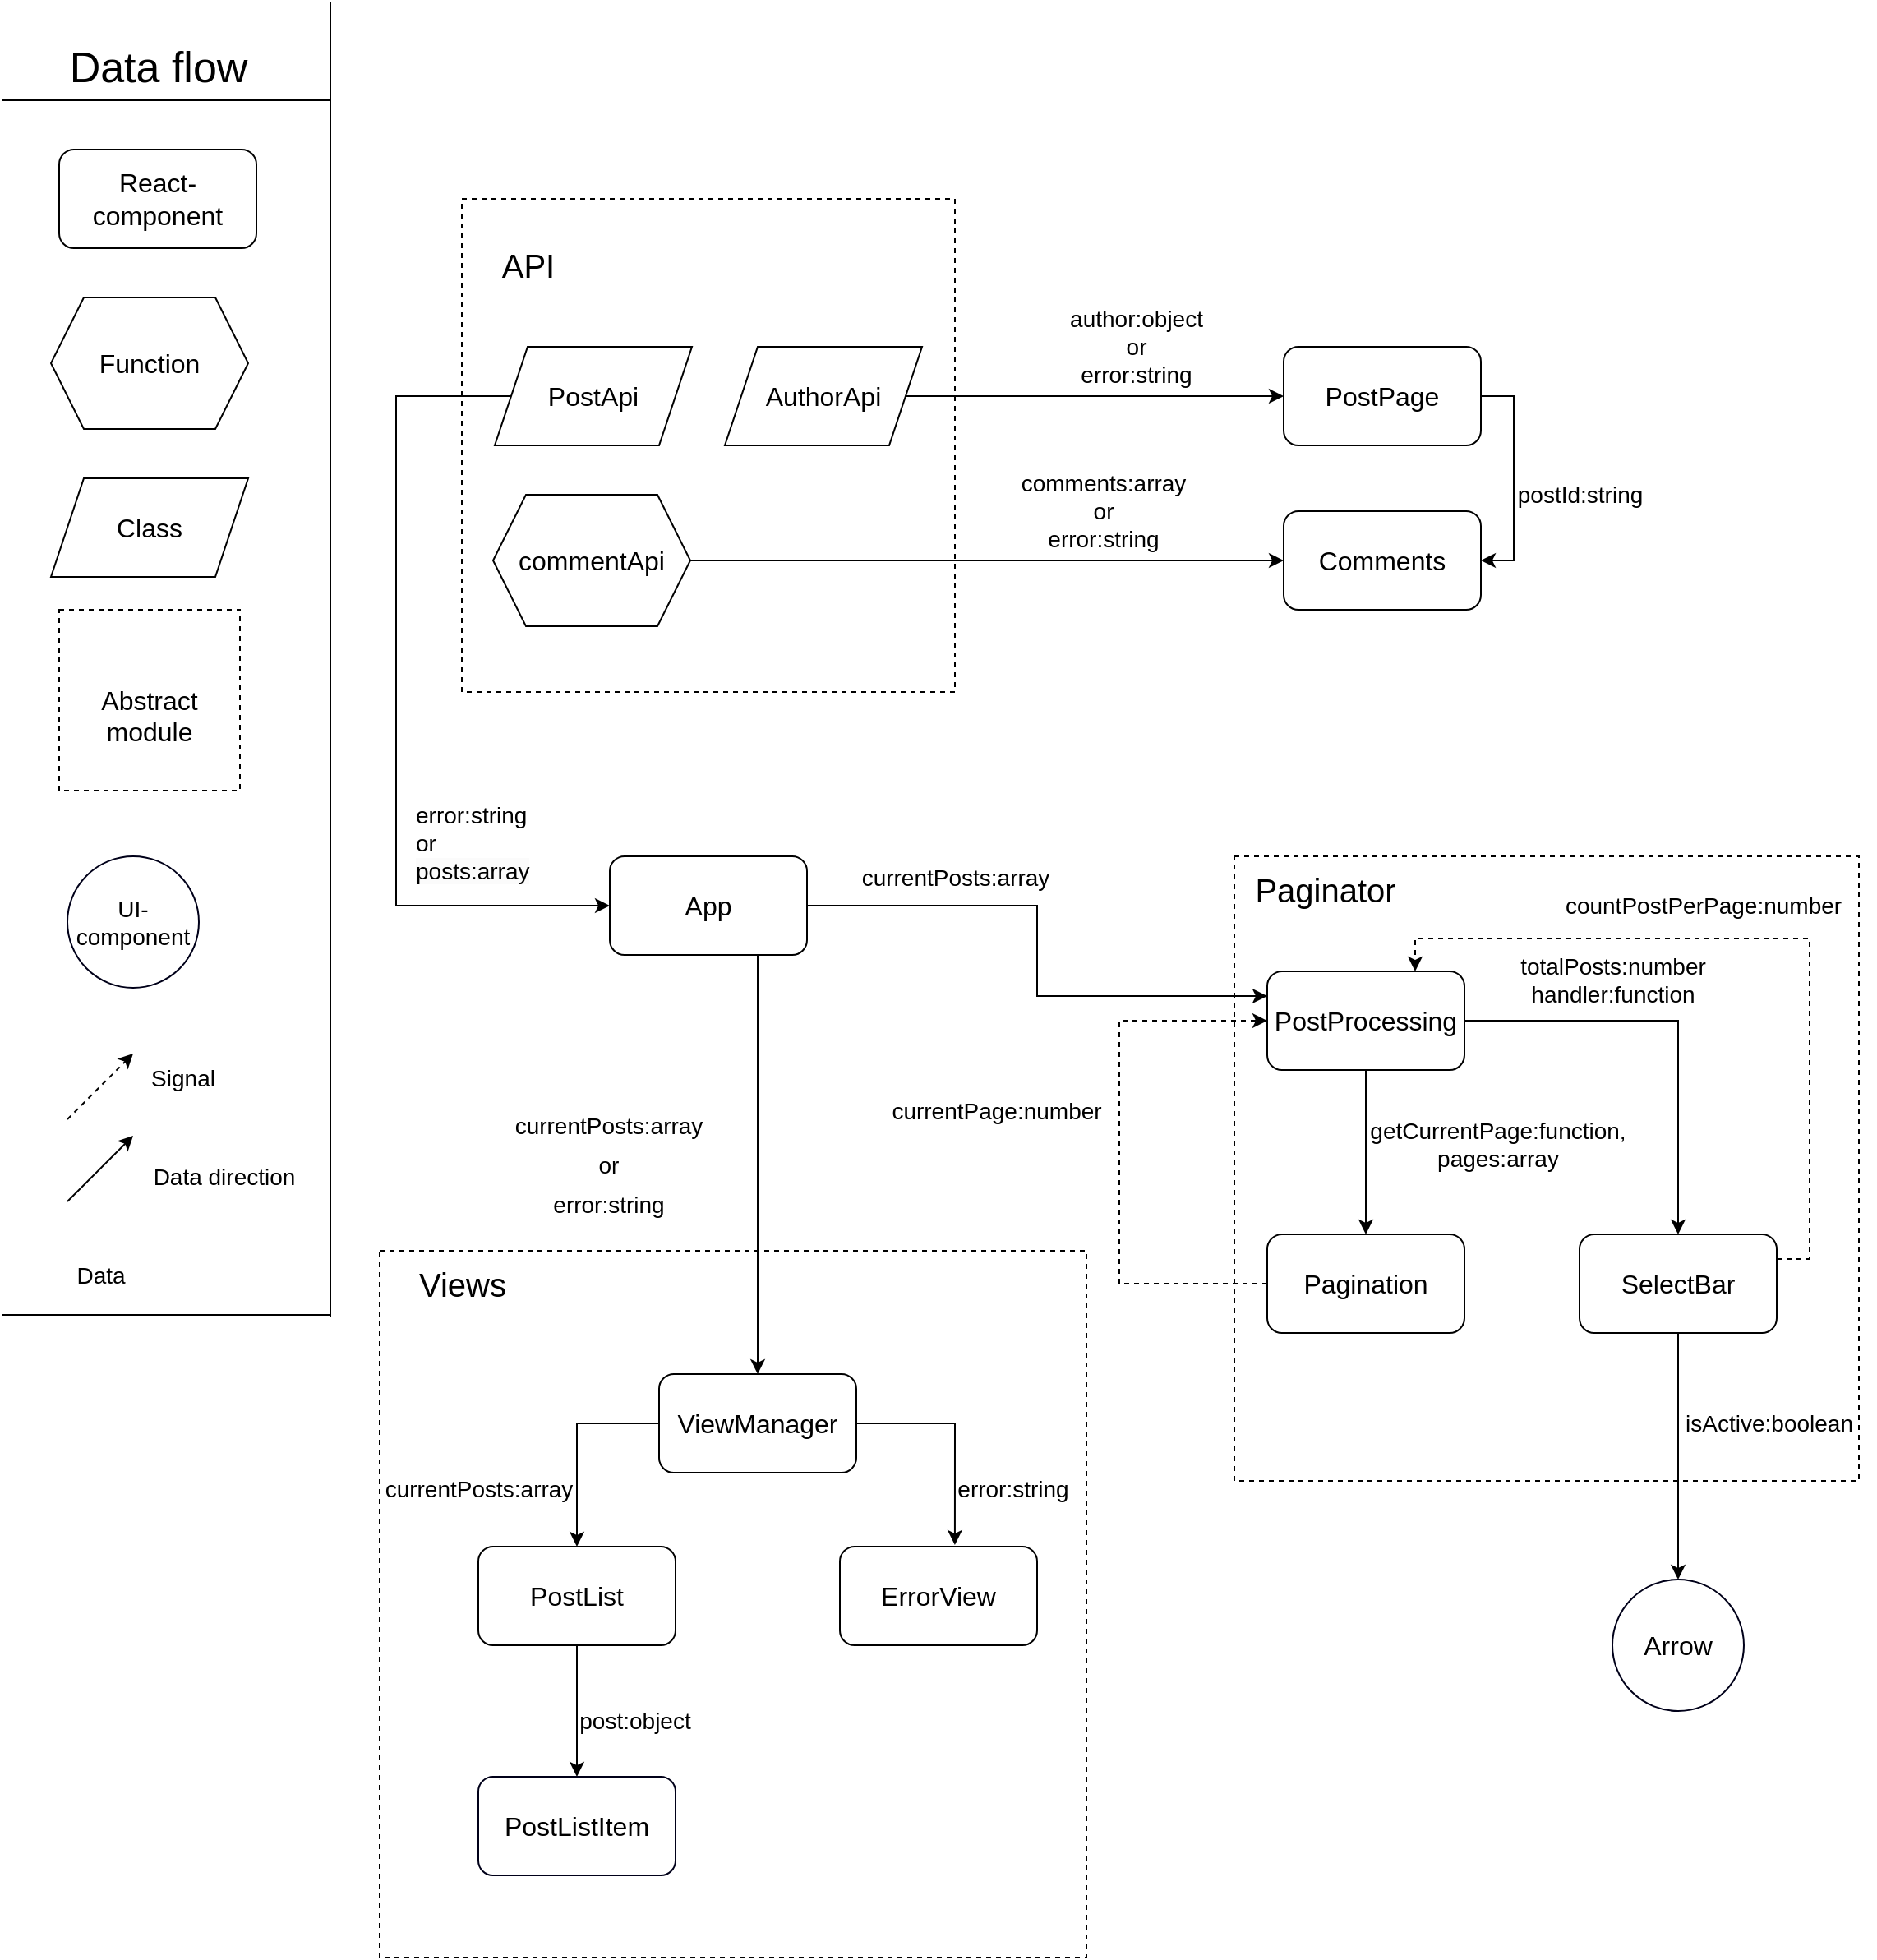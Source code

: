 <mxfile version="20.8.11" type="device"><diagram name="Страница 1" id="ssSVBcfRMjmNbxxcq0-j"><mxGraphModel dx="1837" dy="779" grid="1" gridSize="10" guides="1" tooltips="1" connect="1" arrows="1" fold="1" page="1" pageScale="1" pageWidth="1200" pageHeight="1600" math="0" shadow="0"><root><mxCell id="0"/><mxCell id="1" parent="0"/><mxCell id="pXSsvA9wM4yzg5cx5Nfn-78" style="edgeStyle=orthogonalEdgeStyle;rounded=0;orthogonalLoop=1;jettySize=auto;html=1;exitX=1;exitY=0.5;exitDx=0;exitDy=0;entryX=1;entryY=0.5;entryDx=0;entryDy=0;fontSize=14;" edge="1" parent="1" source="pXSsvA9wM4yzg5cx5Nfn-72" target="pXSsvA9wM4yzg5cx5Nfn-77"><mxGeometry relative="1" as="geometry"/></mxCell><mxCell id="pXSsvA9wM4yzg5cx5Nfn-72" value="&lt;font style=&quot;font-size: 16px;&quot;&gt;PostPage&lt;/font&gt;" style="rounded=1;whiteSpace=wrap;html=1;" vertex="1" parent="1"><mxGeometry x="780" y="210" width="120" height="60" as="geometry"/></mxCell><mxCell id="pXSsvA9wM4yzg5cx5Nfn-56" value="&lt;br&gt;&lt;br&gt;" style="whiteSpace=wrap;html=1;aspect=fixed;fontSize=16;align=left;dashed=1;" vertex="1" parent="1"><mxGeometry x="230" y="760" width="430" height="430" as="geometry"/></mxCell><mxCell id="pXSsvA9wM4yzg5cx5Nfn-19" value="&lt;br&gt;&lt;br&gt;" style="whiteSpace=wrap;html=1;aspect=fixed;fontSize=16;align=left;dashed=1;" vertex="1" parent="1"><mxGeometry x="750" y="520" width="380" height="380" as="geometry"/></mxCell><mxCell id="pXSsvA9wM4yzg5cx5Nfn-9" value="" style="whiteSpace=wrap;html=1;aspect=fixed;fontSize=16;align=left;dashed=1;" vertex="1" parent="1"><mxGeometry x="280" y="120" width="300" height="300" as="geometry"/></mxCell><mxCell id="pXSsvA9wM4yzg5cx5Nfn-1" value="&lt;font style=&quot;font-size: 16px;&quot;&gt;React-component&lt;/font&gt;" style="rounded=1;whiteSpace=wrap;html=1;" vertex="1" parent="1"><mxGeometry x="35" y="90" width="120" height="60" as="geometry"/></mxCell><mxCell id="pXSsvA9wM4yzg5cx5Nfn-2" value="&lt;font style=&quot;font-size: 26px;&quot;&gt;Data flow&lt;/font&gt;" style="text;html=1;align=center;verticalAlign=middle;resizable=0;points=[];autosize=1;strokeColor=none;fillColor=none;" vertex="1" parent="1"><mxGeometry x="30" y="20" width="130" height="40" as="geometry"/></mxCell><mxCell id="pXSsvA9wM4yzg5cx5Nfn-3" value="Class" style="shape=parallelogram;perimeter=parallelogramPerimeter;whiteSpace=wrap;html=1;fixedSize=1;fontSize=16;" vertex="1" parent="1"><mxGeometry x="30" y="290" width="120" height="60" as="geometry"/></mxCell><mxCell id="pXSsvA9wM4yzg5cx5Nfn-4" value="Function" style="shape=hexagon;perimeter=hexagonPerimeter2;whiteSpace=wrap;html=1;fixedSize=1;fontSize=16;" vertex="1" parent="1"><mxGeometry x="30" y="180" width="120" height="80" as="geometry"/></mxCell><mxCell id="pXSsvA9wM4yzg5cx5Nfn-14" style="edgeStyle=orthogonalEdgeStyle;rounded=0;orthogonalLoop=1;jettySize=auto;html=1;exitX=0;exitY=0.5;exitDx=0;exitDy=0;entryX=0;entryY=0.5;entryDx=0;entryDy=0;fontSize=20;" edge="1" parent="1" source="pXSsvA9wM4yzg5cx5Nfn-5" target="pXSsvA9wM4yzg5cx5Nfn-13"><mxGeometry relative="1" as="geometry"><Array as="points"><mxPoint x="240" y="240"/><mxPoint x="240" y="550"/></Array></mxGeometry></mxCell><mxCell id="pXSsvA9wM4yzg5cx5Nfn-5" value="PostApi" style="shape=parallelogram;perimeter=parallelogramPerimeter;whiteSpace=wrap;html=1;fixedSize=1;fontSize=16;" vertex="1" parent="1"><mxGeometry x="300" y="210" width="120" height="60" as="geometry"/></mxCell><mxCell id="pXSsvA9wM4yzg5cx5Nfn-6" value="&lt;br&gt;&lt;div style=&quot;&quot;&gt;&lt;span style=&quot;background-color: initial;&quot;&gt;Abstract module&lt;/span&gt;&lt;/div&gt;" style="whiteSpace=wrap;html=1;aspect=fixed;fontSize=16;dashed=1;" vertex="1" parent="1"><mxGeometry x="35" y="370" width="110" height="110" as="geometry"/></mxCell><mxCell id="pXSsvA9wM4yzg5cx5Nfn-10" value="API" style="text;html=1;align=center;verticalAlign=middle;resizable=0;points=[];autosize=1;strokeColor=none;fillColor=none;fontSize=20;" vertex="1" parent="1"><mxGeometry x="290" y="140" width="60" height="40" as="geometry"/></mxCell><mxCell id="pXSsvA9wM4yzg5cx5Nfn-73" style="edgeStyle=orthogonalEdgeStyle;rounded=0;orthogonalLoop=1;jettySize=auto;html=1;exitX=1;exitY=0.5;exitDx=0;exitDy=0;fontSize=14;" edge="1" parent="1" source="pXSsvA9wM4yzg5cx5Nfn-11"><mxGeometry relative="1" as="geometry"><mxPoint x="780" y="240" as="targetPoint"/></mxGeometry></mxCell><mxCell id="pXSsvA9wM4yzg5cx5Nfn-11" value="AuthorApi" style="shape=parallelogram;perimeter=parallelogramPerimeter;whiteSpace=wrap;html=1;fixedSize=1;fontSize=16;" vertex="1" parent="1"><mxGeometry x="440" y="210" width="120" height="60" as="geometry"/></mxCell><mxCell id="pXSsvA9wM4yzg5cx5Nfn-75" style="edgeStyle=orthogonalEdgeStyle;rounded=0;orthogonalLoop=1;jettySize=auto;html=1;exitX=1;exitY=0.5;exitDx=0;exitDy=0;fontSize=14;" edge="1" parent="1" source="pXSsvA9wM4yzg5cx5Nfn-12"><mxGeometry relative="1" as="geometry"><mxPoint x="780" y="340" as="targetPoint"/></mxGeometry></mxCell><mxCell id="pXSsvA9wM4yzg5cx5Nfn-12" value="commentApi" style="shape=hexagon;perimeter=hexagonPerimeter2;whiteSpace=wrap;html=1;fixedSize=1;fontSize=16;" vertex="1" parent="1"><mxGeometry x="299" y="300" width="120" height="80" as="geometry"/></mxCell><mxCell id="pXSsvA9wM4yzg5cx5Nfn-24" style="edgeStyle=orthogonalEdgeStyle;rounded=0;orthogonalLoop=1;jettySize=auto;html=1;exitX=1;exitY=0.5;exitDx=0;exitDy=0;entryX=0;entryY=0.25;entryDx=0;entryDy=0;fontSize=20;" edge="1" parent="1" source="pXSsvA9wM4yzg5cx5Nfn-13" target="pXSsvA9wM4yzg5cx5Nfn-23"><mxGeometry relative="1" as="geometry"/></mxCell><mxCell id="pXSsvA9wM4yzg5cx5Nfn-60" style="edgeStyle=orthogonalEdgeStyle;rounded=0;orthogonalLoop=1;jettySize=auto;html=1;exitX=0.5;exitY=1;exitDx=0;exitDy=0;fontSize=20;" edge="1" parent="1" source="pXSsvA9wM4yzg5cx5Nfn-13" target="pXSsvA9wM4yzg5cx5Nfn-58"><mxGeometry relative="1" as="geometry"><Array as="points"><mxPoint x="460" y="580"/></Array></mxGeometry></mxCell><mxCell id="pXSsvA9wM4yzg5cx5Nfn-13" value="&lt;font style=&quot;font-size: 16px;&quot;&gt;App&lt;/font&gt;" style="rounded=1;whiteSpace=wrap;html=1;" vertex="1" parent="1"><mxGeometry x="370" y="520" width="120" height="60" as="geometry"/></mxCell><mxCell id="pXSsvA9wM4yzg5cx5Nfn-20" value="&lt;font style=&quot;font-size: 20px;&quot;&gt;Paginator&lt;/font&gt;" style="text;html=1;align=center;verticalAlign=middle;resizable=0;points=[];autosize=1;strokeColor=none;fillColor=none;fontSize=14;" vertex="1" parent="1"><mxGeometry x="750" y="520" width="110" height="40" as="geometry"/></mxCell><mxCell id="pXSsvA9wM4yzg5cx5Nfn-27" style="edgeStyle=orthogonalEdgeStyle;rounded=0;orthogonalLoop=1;jettySize=auto;html=1;exitX=0.5;exitY=1;exitDx=0;exitDy=0;fontSize=20;" edge="1" parent="1" source="pXSsvA9wM4yzg5cx5Nfn-23" target="pXSsvA9wM4yzg5cx5Nfn-25"><mxGeometry relative="1" as="geometry"/></mxCell><mxCell id="pXSsvA9wM4yzg5cx5Nfn-36" style="edgeStyle=orthogonalEdgeStyle;rounded=0;orthogonalLoop=1;jettySize=auto;html=1;exitX=1;exitY=0.5;exitDx=0;exitDy=0;fontSize=14;" edge="1" parent="1" source="pXSsvA9wM4yzg5cx5Nfn-23" target="pXSsvA9wM4yzg5cx5Nfn-35"><mxGeometry relative="1" as="geometry"/></mxCell><mxCell id="pXSsvA9wM4yzg5cx5Nfn-23" value="&lt;font style=&quot;font-size: 16px;&quot;&gt;PostProcessing&lt;/font&gt;" style="rounded=1;whiteSpace=wrap;html=1;" vertex="1" parent="1"><mxGeometry x="770" y="590" width="120" height="60" as="geometry"/></mxCell><mxCell id="pXSsvA9wM4yzg5cx5Nfn-39" style="edgeStyle=orthogonalEdgeStyle;rounded=0;orthogonalLoop=1;jettySize=auto;html=1;exitX=0;exitY=0.5;exitDx=0;exitDy=0;entryX=0;entryY=0.5;entryDx=0;entryDy=0;fontSize=14;dashed=1;" edge="1" parent="1" source="pXSsvA9wM4yzg5cx5Nfn-25" target="pXSsvA9wM4yzg5cx5Nfn-23"><mxGeometry relative="1" as="geometry"><Array as="points"><mxPoint x="680" y="780"/><mxPoint x="680" y="620"/></Array></mxGeometry></mxCell><mxCell id="pXSsvA9wM4yzg5cx5Nfn-25" value="&lt;font style=&quot;font-size: 16px;&quot;&gt;Pagination&lt;/font&gt;" style="rounded=1;whiteSpace=wrap;html=1;" vertex="1" parent="1"><mxGeometry x="770" y="750" width="120" height="60" as="geometry"/></mxCell><mxCell id="pXSsvA9wM4yzg5cx5Nfn-29" value="&lt;font style=&quot;font-size: 14px;&quot;&gt;currentPosts:array&lt;/font&gt;" style="text;html=1;align=center;verticalAlign=middle;resizable=0;points=[];autosize=1;strokeColor=none;fillColor=none;fontSize=20;" vertex="1" parent="1"><mxGeometry x="510" y="510" width="140" height="40" as="geometry"/></mxCell><mxCell id="pXSsvA9wM4yzg5cx5Nfn-30" value="&lt;span style=&quot;border-color: var(--border-color); color: rgb(0, 0, 0); font-family: Helvetica; font-style: normal; font-variant-ligatures: normal; font-variant-caps: normal; font-weight: 400; letter-spacing: normal; orphans: 2; text-align: center; text-indent: 0px; text-transform: none; widows: 2; word-spacing: 0px; -webkit-text-stroke-width: 0px; background-color: initial; text-decoration-thickness: initial; text-decoration-style: initial; text-decoration-color: initial; font-size: 14px;&quot;&gt;error:string&lt;/span&gt;&lt;br style=&quot;border-color: var(--border-color); color: rgb(0, 0, 0); font-family: Helvetica; font-size: 20px; font-style: normal; font-variant-ligatures: normal; font-variant-caps: normal; font-weight: 400; letter-spacing: normal; orphans: 2; text-align: center; text-indent: 0px; text-transform: none; widows: 2; word-spacing: 0px; -webkit-text-stroke-width: 0px; background-color: rgb(251, 251, 251); text-decoration-thickness: initial; text-decoration-style: initial; text-decoration-color: initial;&quot;&gt;&lt;blockquote style=&quot;border: none; color: rgb(0, 0, 0); font-family: Helvetica; font-size: 20px; font-style: normal; font-variant-ligatures: normal; font-variant-caps: normal; font-weight: 400; letter-spacing: normal; orphans: 2; text-align: center; text-indent: 0px; text-transform: none; widows: 2; word-spacing: 0px; -webkit-text-stroke-width: 0px; background-color: rgb(251, 251, 251); text-decoration-thickness: initial; text-decoration-style: initial; text-decoration-color: initial; margin: 0px 0px 0px 40px; padding: 0px;&quot;&gt;&lt;/blockquote&gt;&lt;span style=&quot;border-color: var(--border-color); color: rgb(0, 0, 0); font-family: Helvetica; font-style: normal; font-variant-ligatures: normal; font-variant-caps: normal; font-weight: 400; letter-spacing: normal; orphans: 2; text-align: center; text-indent: 0px; text-transform: none; widows: 2; word-spacing: 0px; -webkit-text-stroke-width: 0px; background-color: initial; text-decoration-thickness: initial; text-decoration-style: initial; text-decoration-color: initial; font-size: 14px;&quot;&gt;or&lt;/span&gt;&lt;br style=&quot;border-color: var(--border-color); color: rgb(0, 0, 0); font-family: Helvetica; font-size: 20px; font-style: normal; font-variant-ligatures: normal; font-variant-caps: normal; font-weight: 400; letter-spacing: normal; orphans: 2; text-align: center; text-indent: 0px; text-transform: none; widows: 2; word-spacing: 0px; -webkit-text-stroke-width: 0px; background-color: rgb(251, 251, 251); text-decoration-thickness: initial; text-decoration-style: initial; text-decoration-color: initial;&quot;&gt;&lt;font style=&quot;border-color: var(--border-color); color: rgb(0, 0, 0); font-family: Helvetica; font-style: normal; font-variant-ligatures: normal; font-variant-caps: normal; font-weight: 400; letter-spacing: normal; orphans: 2; text-align: center; text-indent: 0px; text-transform: none; widows: 2; word-spacing: 0px; -webkit-text-stroke-width: 0px; background-color: rgb(251, 251, 251); text-decoration-thickness: initial; text-decoration-style: initial; text-decoration-color: initial; font-size: 14px;&quot;&gt;posts:array&lt;/font&gt;" style="text;whiteSpace=wrap;html=1;fontSize=14;" vertex="1" parent="1"><mxGeometry x="250" y="480" width="100" height="70" as="geometry"/></mxCell><mxCell id="pXSsvA9wM4yzg5cx5Nfn-32" value="Data" style="text;html=1;align=center;verticalAlign=middle;resizable=0;points=[];autosize=1;strokeColor=none;fillColor=none;fontSize=14;" vertex="1" parent="1"><mxGeometry x="35" y="760" width="50" height="30" as="geometry"/></mxCell><mxCell id="pXSsvA9wM4yzg5cx5Nfn-34" value="&lt;font style=&quot;font-size: 14px;&quot;&gt;getCurrentPage:function,&lt;br style=&quot;border-color: var(--border-color);&quot;&gt;pages:array&lt;/font&gt;" style="text;html=1;align=center;verticalAlign=middle;resizable=0;points=[];autosize=1;strokeColor=none;fillColor=none;fontSize=14;" vertex="1" parent="1"><mxGeometry x="820" y="670" width="180" height="50" as="geometry"/></mxCell><mxCell id="pXSsvA9wM4yzg5cx5Nfn-50" style="edgeStyle=orthogonalEdgeStyle;rounded=0;orthogonalLoop=1;jettySize=auto;html=1;exitX=1;exitY=0.25;exitDx=0;exitDy=0;entryX=0.75;entryY=0;entryDx=0;entryDy=0;fontSize=14;dashed=1;" edge="1" parent="1" source="pXSsvA9wM4yzg5cx5Nfn-35" target="pXSsvA9wM4yzg5cx5Nfn-23"><mxGeometry relative="1" as="geometry"/></mxCell><mxCell id="pXSsvA9wM4yzg5cx5Nfn-54" style="edgeStyle=orthogonalEdgeStyle;rounded=0;orthogonalLoop=1;jettySize=auto;html=1;exitX=0.5;exitY=1;exitDx=0;exitDy=0;entryX=0.5;entryY=0;entryDx=0;entryDy=0;fontSize=14;" edge="1" parent="1" source="pXSsvA9wM4yzg5cx5Nfn-35" target="pXSsvA9wM4yzg5cx5Nfn-53"><mxGeometry relative="1" as="geometry"/></mxCell><mxCell id="pXSsvA9wM4yzg5cx5Nfn-35" value="&lt;font style=&quot;font-size: 16px;&quot;&gt;SelectBar&lt;/font&gt;" style="rounded=1;whiteSpace=wrap;html=1;" vertex="1" parent="1"><mxGeometry x="960" y="750" width="120" height="60" as="geometry"/></mxCell><mxCell id="pXSsvA9wM4yzg5cx5Nfn-37" value="totalPosts:number&lt;br&gt;handler:function" style="text;html=1;align=center;verticalAlign=middle;resizable=0;points=[];autosize=1;strokeColor=none;fillColor=none;fontSize=14;" vertex="1" parent="1"><mxGeometry x="910" y="570" width="140" height="50" as="geometry"/></mxCell><mxCell id="pXSsvA9wM4yzg5cx5Nfn-40" value="" style="endArrow=classic;html=1;rounded=0;dashed=1;fontSize=14;" edge="1" parent="1"><mxGeometry width="50" height="50" relative="1" as="geometry"><mxPoint x="40" y="680" as="sourcePoint"/><mxPoint x="80" y="640" as="targetPoint"/></mxGeometry></mxCell><mxCell id="pXSsvA9wM4yzg5cx5Nfn-42" value="Signal" style="text;html=1;align=center;verticalAlign=middle;resizable=0;points=[];autosize=1;strokeColor=none;fillColor=none;fontSize=14;" vertex="1" parent="1"><mxGeometry x="80" y="640" width="60" height="30" as="geometry"/></mxCell><mxCell id="pXSsvA9wM4yzg5cx5Nfn-43" value="" style="endArrow=classic;html=1;rounded=0;fontSize=14;" edge="1" parent="1"><mxGeometry width="50" height="50" relative="1" as="geometry"><mxPoint x="40" y="730" as="sourcePoint"/><mxPoint x="80" y="690" as="targetPoint"/></mxGeometry></mxCell><mxCell id="pXSsvA9wM4yzg5cx5Nfn-44" value="Data direction" style="text;html=1;align=center;verticalAlign=middle;resizable=0;points=[];autosize=1;strokeColor=none;fillColor=none;fontSize=14;" vertex="1" parent="1"><mxGeometry x="80" y="700" width="110" height="30" as="geometry"/></mxCell><mxCell id="pXSsvA9wM4yzg5cx5Nfn-45" value="" style="endArrow=none;html=1;rounded=0;fontSize=14;" edge="1" parent="1"><mxGeometry width="50" height="50" relative="1" as="geometry"><mxPoint x="200" y="800" as="sourcePoint"/><mxPoint x="200" as="targetPoint"/></mxGeometry></mxCell><mxCell id="pXSsvA9wM4yzg5cx5Nfn-47" value="" style="endArrow=none;html=1;rounded=0;fontSize=14;" edge="1" parent="1"><mxGeometry width="50" height="50" relative="1" as="geometry"><mxPoint y="799" as="sourcePoint"/><mxPoint x="200" y="799" as="targetPoint"/></mxGeometry></mxCell><mxCell id="pXSsvA9wM4yzg5cx5Nfn-48" value="" style="endArrow=none;html=1;rounded=0;fontSize=14;" edge="1" parent="1"><mxGeometry width="50" height="50" relative="1" as="geometry"><mxPoint y="60" as="sourcePoint"/><mxPoint x="200" y="60" as="targetPoint"/></mxGeometry></mxCell><mxCell id="pXSsvA9wM4yzg5cx5Nfn-49" value="currentPage:number" style="text;html=1;align=center;verticalAlign=middle;resizable=0;points=[];autosize=1;strokeColor=none;fillColor=none;fontSize=14;" vertex="1" parent="1"><mxGeometry x="530" y="660" width="150" height="30" as="geometry"/></mxCell><mxCell id="pXSsvA9wM4yzg5cx5Nfn-51" value="countPostPerPage:number" style="text;html=1;align=center;verticalAlign=middle;resizable=0;points=[];autosize=1;strokeColor=none;fillColor=none;fontSize=14;" vertex="1" parent="1"><mxGeometry x="940" y="535" width="190" height="30" as="geometry"/></mxCell><mxCell id="pXSsvA9wM4yzg5cx5Nfn-52" value="UI-component" style="ellipse;whiteSpace=wrap;html=1;aspect=fixed;strokeColor=#000019;fontSize=14;" vertex="1" parent="1"><mxGeometry x="40" y="520" width="80" height="80" as="geometry"/></mxCell><mxCell id="pXSsvA9wM4yzg5cx5Nfn-53" value="&lt;font style=&quot;font-size: 16px;&quot;&gt;Arrow&lt;/font&gt;" style="ellipse;whiteSpace=wrap;html=1;aspect=fixed;strokeColor=#000019;fontSize=14;" vertex="1" parent="1"><mxGeometry x="980" y="960" width="80" height="80" as="geometry"/></mxCell><mxCell id="pXSsvA9wM4yzg5cx5Nfn-55" value="isActive:boolean" style="text;html=1;align=center;verticalAlign=middle;resizable=0;points=[];autosize=1;strokeColor=none;fillColor=none;fontSize=14;" vertex="1" parent="1"><mxGeometry x="1010" y="850" width="130" height="30" as="geometry"/></mxCell><mxCell id="pXSsvA9wM4yzg5cx5Nfn-57" value="&lt;font style=&quot;font-size: 20px;&quot;&gt;Views&lt;/font&gt;" style="text;html=1;align=center;verticalAlign=middle;resizable=0;points=[];autosize=1;strokeColor=none;fillColor=none;fontSize=14;" vertex="1" parent="1"><mxGeometry x="240" y="760" width="80" height="40" as="geometry"/></mxCell><mxCell id="pXSsvA9wM4yzg5cx5Nfn-64" style="edgeStyle=orthogonalEdgeStyle;rounded=0;orthogonalLoop=1;jettySize=auto;html=1;exitX=0;exitY=0.5;exitDx=0;exitDy=0;entryX=0.5;entryY=0;entryDx=0;entryDy=0;fontSize=14;" edge="1" parent="1" source="pXSsvA9wM4yzg5cx5Nfn-58" target="pXSsvA9wM4yzg5cx5Nfn-62"><mxGeometry relative="1" as="geometry"/></mxCell><mxCell id="pXSsvA9wM4yzg5cx5Nfn-65" style="edgeStyle=orthogonalEdgeStyle;rounded=0;orthogonalLoop=1;jettySize=auto;html=1;exitX=1;exitY=0.5;exitDx=0;exitDy=0;entryX=0.583;entryY=-0.017;entryDx=0;entryDy=0;entryPerimeter=0;fontSize=14;" edge="1" parent="1" source="pXSsvA9wM4yzg5cx5Nfn-58" target="pXSsvA9wM4yzg5cx5Nfn-63"><mxGeometry relative="1" as="geometry"><Array as="points"><mxPoint x="580" y="865"/></Array></mxGeometry></mxCell><mxCell id="pXSsvA9wM4yzg5cx5Nfn-58" value="&lt;font style=&quot;font-size: 16px;&quot;&gt;ViewManager&lt;/font&gt;" style="rounded=1;whiteSpace=wrap;html=1;" vertex="1" parent="1"><mxGeometry x="400" y="835" width="120" height="60" as="geometry"/></mxCell><mxCell id="pXSsvA9wM4yzg5cx5Nfn-61" value="&lt;span style=&quot;font-size: 14px;&quot;&gt;currentPosts:array&lt;br&gt;or&lt;br&gt;error:string&lt;br&gt;&lt;/span&gt;" style="text;html=1;align=center;verticalAlign=middle;resizable=0;points=[];autosize=1;strokeColor=none;fillColor=none;fontSize=20;" vertex="1" parent="1"><mxGeometry x="299" y="660" width="140" height="90" as="geometry"/></mxCell><mxCell id="pXSsvA9wM4yzg5cx5Nfn-69" style="edgeStyle=orthogonalEdgeStyle;rounded=0;orthogonalLoop=1;jettySize=auto;html=1;exitX=0.5;exitY=1;exitDx=0;exitDy=0;entryX=0.5;entryY=0;entryDx=0;entryDy=0;fontSize=14;" edge="1" parent="1" source="pXSsvA9wM4yzg5cx5Nfn-62" target="pXSsvA9wM4yzg5cx5Nfn-68"><mxGeometry relative="1" as="geometry"/></mxCell><mxCell id="pXSsvA9wM4yzg5cx5Nfn-62" value="&lt;font style=&quot;font-size: 16px;&quot;&gt;PostList&lt;/font&gt;" style="rounded=1;whiteSpace=wrap;html=1;" vertex="1" parent="1"><mxGeometry x="290" y="940" width="120" height="60" as="geometry"/></mxCell><mxCell id="pXSsvA9wM4yzg5cx5Nfn-63" value="&lt;span style=&quot;font-size: 16px;&quot;&gt;ErrorView&lt;/span&gt;" style="rounded=1;whiteSpace=wrap;html=1;" vertex="1" parent="1"><mxGeometry x="510" y="940" width="120" height="60" as="geometry"/></mxCell><mxCell id="pXSsvA9wM4yzg5cx5Nfn-66" value="error:string" style="text;html=1;align=center;verticalAlign=middle;resizable=0;points=[];autosize=1;strokeColor=none;fillColor=none;fontSize=14;" vertex="1" parent="1"><mxGeometry x="570" y="890" width="90" height="30" as="geometry"/></mxCell><mxCell id="pXSsvA9wM4yzg5cx5Nfn-67" value="currentPosts:array" style="text;html=1;align=center;verticalAlign=middle;resizable=0;points=[];autosize=1;strokeColor=none;fillColor=none;fontSize=14;" vertex="1" parent="1"><mxGeometry x="220" y="890" width="140" height="30" as="geometry"/></mxCell><mxCell id="pXSsvA9wM4yzg5cx5Nfn-68" value="&lt;font style=&quot;font-size: 16px;&quot;&gt;PostListItem&lt;/font&gt;" style="whiteSpace=wrap;html=1;rounded=1;strokeColor=#000019;fontSize=14;" vertex="1" parent="1"><mxGeometry x="290" y="1080" width="120" height="60" as="geometry"/></mxCell><mxCell id="pXSsvA9wM4yzg5cx5Nfn-71" value="&lt;font style=&quot;font-size: 14px;&quot;&gt;post:object&lt;/font&gt;" style="text;html=1;align=center;verticalAlign=middle;resizable=0;points=[];autosize=1;strokeColor=none;fillColor=none;fontSize=16;" vertex="1" parent="1"><mxGeometry x="340" y="1030" width="90" height="30" as="geometry"/></mxCell><mxCell id="pXSsvA9wM4yzg5cx5Nfn-74" value="author:object&lt;br&gt;or&lt;br&gt;error:string" style="text;html=1;align=center;verticalAlign=middle;resizable=0;points=[];autosize=1;strokeColor=none;fillColor=none;fontSize=14;" vertex="1" parent="1"><mxGeometry x="640" y="180" width="100" height="60" as="geometry"/></mxCell><mxCell id="pXSsvA9wM4yzg5cx5Nfn-76" value="comments:array&lt;br&gt;or&lt;br&gt;error:string" style="text;html=1;align=center;verticalAlign=middle;resizable=0;points=[];autosize=1;strokeColor=none;fillColor=none;fontSize=14;" vertex="1" parent="1"><mxGeometry x="610" y="280" width="120" height="60" as="geometry"/></mxCell><mxCell id="pXSsvA9wM4yzg5cx5Nfn-77" value="&lt;font style=&quot;font-size: 16px;&quot;&gt;Comments&lt;/font&gt;" style="rounded=1;whiteSpace=wrap;html=1;" vertex="1" parent="1"><mxGeometry x="780" y="310" width="120" height="60" as="geometry"/></mxCell><mxCell id="pXSsvA9wM4yzg5cx5Nfn-79" value="postId:string" style="text;html=1;align=center;verticalAlign=middle;resizable=0;points=[];autosize=1;strokeColor=none;fillColor=none;fontSize=14;" vertex="1" parent="1"><mxGeometry x="910" y="285" width="100" height="30" as="geometry"/></mxCell></root></mxGraphModel></diagram></mxfile>